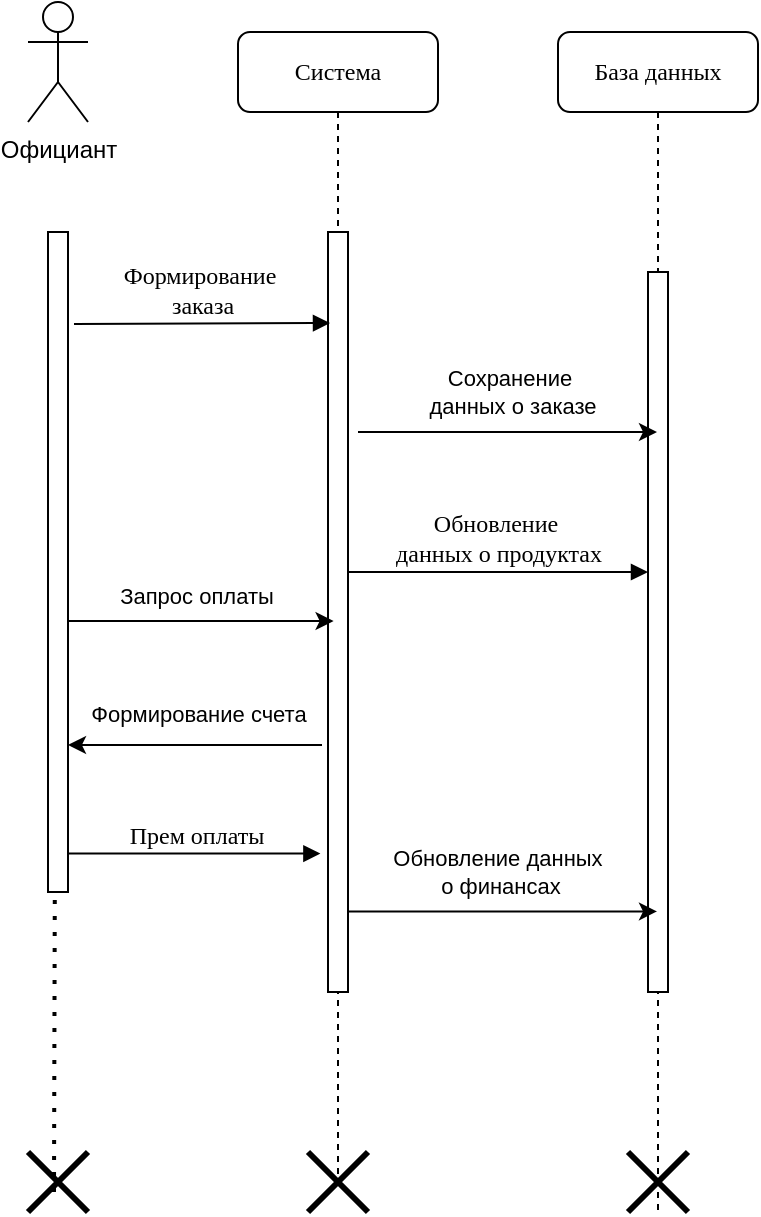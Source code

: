 <mxfile version="24.2.1" type="device">
  <diagram name="Page-1" id="LU5QFfPCGK9HNEb-Qwck">
    <mxGraphModel dx="1002" dy="575" grid="1" gridSize="10" guides="1" tooltips="1" connect="1" arrows="1" fold="1" page="1" pageScale="1" pageWidth="1169" pageHeight="827" math="0" shadow="0">
      <root>
        <mxCell id="0" />
        <mxCell id="1" parent="0" />
        <mxCell id="VD8pme_Q9JlrGHE6PbsU-2" value="Система" style="shape=umlLifeline;perimeter=lifelinePerimeter;whiteSpace=wrap;html=1;container=1;collapsible=0;recursiveResize=0;outlineConnect=0;rounded=1;shadow=0;comic=0;labelBackgroundColor=none;strokeWidth=1;fontFamily=Verdana;fontSize=12;align=center;" vertex="1" parent="1">
          <mxGeometry x="240" y="80" width="100" height="580" as="geometry" />
        </mxCell>
        <mxCell id="VD8pme_Q9JlrGHE6PbsU-3" value="" style="html=1;points=[];perimeter=orthogonalPerimeter;rounded=0;shadow=0;comic=0;labelBackgroundColor=none;strokeWidth=1;fontFamily=Verdana;fontSize=12;align=center;" vertex="1" parent="VD8pme_Q9JlrGHE6PbsU-2">
          <mxGeometry x="45" y="100" width="10" height="380" as="geometry" />
        </mxCell>
        <mxCell id="VD8pme_Q9JlrGHE6PbsU-4" value="База данных" style="shape=umlLifeline;perimeter=lifelinePerimeter;whiteSpace=wrap;html=1;container=1;collapsible=0;recursiveResize=0;outlineConnect=0;rounded=1;shadow=0;comic=0;labelBackgroundColor=none;strokeWidth=1;fontFamily=Verdana;fontSize=12;align=center;" vertex="1" parent="1">
          <mxGeometry x="400" y="80" width="100" height="590" as="geometry" />
        </mxCell>
        <mxCell id="VD8pme_Q9JlrGHE6PbsU-5" value="" style="html=1;points=[];perimeter=orthogonalPerimeter;rounded=0;shadow=0;comic=0;labelBackgroundColor=none;strokeWidth=1;fontFamily=Verdana;fontSize=12;align=center;" vertex="1" parent="VD8pme_Q9JlrGHE6PbsU-4">
          <mxGeometry x="45" y="120" width="10" height="360" as="geometry" />
        </mxCell>
        <mxCell id="VD8pme_Q9JlrGHE6PbsU-6" value="" style="shape=umlDestroy;whiteSpace=wrap;html=1;strokeWidth=3;targetShapes=umlLifeline;" vertex="1" parent="VD8pme_Q9JlrGHE6PbsU-4">
          <mxGeometry x="35" y="560" width="30" height="30" as="geometry" />
        </mxCell>
        <mxCell id="VD8pme_Q9JlrGHE6PbsU-7" value="Формирование&amp;nbsp;&lt;div&gt;заказа&lt;/div&gt;" style="html=1;verticalAlign=bottom;endArrow=block;labelBackgroundColor=none;fontFamily=Verdana;fontSize=12;edgeStyle=elbowEdgeStyle;elbow=vertical;exitX=0.26;exitY=0.082;exitDx=0;exitDy=0;exitPerimeter=0;" edge="1" parent="1">
          <mxGeometry relative="1" as="geometry">
            <mxPoint x="158" y="226" as="sourcePoint" />
            <mxPoint x="286" y="225" as="targetPoint" />
          </mxGeometry>
        </mxCell>
        <mxCell id="VD8pme_Q9JlrGHE6PbsU-8" value="Обновление&amp;nbsp;&lt;div&gt;данных о продуктах&lt;/div&gt;" style="html=1;verticalAlign=bottom;endArrow=block;entryX=0;entryY=0;labelBackgroundColor=none;fontFamily=Verdana;fontSize=12;edgeStyle=elbowEdgeStyle;elbow=vertical;" edge="1" parent="1">
          <mxGeometry relative="1" as="geometry">
            <mxPoint x="295" y="350" as="sourcePoint" />
            <mxPoint x="445" y="350.0" as="targetPoint" />
          </mxGeometry>
        </mxCell>
        <mxCell id="VD8pme_Q9JlrGHE6PbsU-9" value="Официант" style="shape=umlActor;verticalLabelPosition=bottom;verticalAlign=top;html=1;outlineConnect=0;" vertex="1" parent="1">
          <mxGeometry x="135" y="65" width="30" height="60" as="geometry" />
        </mxCell>
        <mxCell id="VD8pme_Q9JlrGHE6PbsU-10" value="" style="html=1;points=[];perimeter=orthogonalPerimeter;rounded=0;shadow=0;comic=0;labelBackgroundColor=none;strokeWidth=1;fontFamily=Verdana;fontSize=12;align=center;" vertex="1" parent="1">
          <mxGeometry x="145" y="180" width="10" height="330" as="geometry" />
        </mxCell>
        <mxCell id="VD8pme_Q9JlrGHE6PbsU-11" value="" style="endArrow=classic;html=1;rounded=0;exitX=0.82;exitY=0.272;exitDx=0;exitDy=0;exitPerimeter=0;" edge="1" parent="1" target="VD8pme_Q9JlrGHE6PbsU-4">
          <mxGeometry width="50" height="50" relative="1" as="geometry">
            <mxPoint x="300.0" y="280.0" as="sourcePoint" />
            <mxPoint x="431.8" y="280.0" as="targetPoint" />
            <Array as="points">
              <mxPoint x="320" y="280" />
            </Array>
          </mxGeometry>
        </mxCell>
        <mxCell id="VD8pme_Q9JlrGHE6PbsU-12" value="Сохранение&amp;nbsp;&lt;div&gt;данных о заказе&lt;/div&gt;" style="edgeLabel;html=1;align=center;verticalAlign=middle;resizable=0;points=[];" vertex="1" connectable="0" parent="VD8pme_Q9JlrGHE6PbsU-11">
          <mxGeometry x="0.105" y="-2" relative="1" as="geometry">
            <mxPoint x="-6" y="-22" as="offset" />
          </mxGeometry>
        </mxCell>
        <mxCell id="VD8pme_Q9JlrGHE6PbsU-13" value="" style="endArrow=none;dashed=1;html=1;dashPattern=1 3;strokeWidth=2;rounded=0;entryX=0.34;entryY=1.001;entryDx=0;entryDy=0;entryPerimeter=0;" edge="1" parent="1" target="VD8pme_Q9JlrGHE6PbsU-10">
          <mxGeometry width="50" height="50" relative="1" as="geometry">
            <mxPoint x="148" y="660" as="sourcePoint" />
            <mxPoint x="220" y="600" as="targetPoint" />
          </mxGeometry>
        </mxCell>
        <mxCell id="VD8pme_Q9JlrGHE6PbsU-14" value="" style="shape=umlDestroy;whiteSpace=wrap;html=1;strokeWidth=3;targetShapes=umlLifeline;" vertex="1" parent="1">
          <mxGeometry x="135" y="640" width="30" height="30" as="geometry" />
        </mxCell>
        <mxCell id="VD8pme_Q9JlrGHE6PbsU-15" value="" style="shape=umlDestroy;whiteSpace=wrap;html=1;strokeWidth=3;targetShapes=umlLifeline;" vertex="1" parent="1">
          <mxGeometry x="275" y="640" width="30" height="30" as="geometry" />
        </mxCell>
        <mxCell id="VD8pme_Q9JlrGHE6PbsU-19" value="" style="endArrow=classic;html=1;rounded=0;entryX=1.08;entryY=0.675;entryDx=0;entryDy=0;entryPerimeter=0;exitX=-0.3;exitY=0.675;exitDx=0;exitDy=0;exitPerimeter=0;" edge="1" parent="1" source="VD8pme_Q9JlrGHE6PbsU-3">
          <mxGeometry width="50" height="50" relative="1" as="geometry">
            <mxPoint x="304.2" y="436.5" as="sourcePoint" />
            <mxPoint x="155.0" y="436.5" as="targetPoint" />
          </mxGeometry>
        </mxCell>
        <mxCell id="VD8pme_Q9JlrGHE6PbsU-20" value="Формирование счета" style="edgeLabel;html=1;align=center;verticalAlign=middle;resizable=0;points=[];" vertex="1" connectable="0" parent="VD8pme_Q9JlrGHE6PbsU-19">
          <mxGeometry x="0.129" y="-4" relative="1" as="geometry">
            <mxPoint x="9" y="-12" as="offset" />
          </mxGeometry>
        </mxCell>
        <mxCell id="VD8pme_Q9JlrGHE6PbsU-21" value="" style="endArrow=classic;html=1;rounded=0;entryX=0.28;entryY=0.771;entryDx=0;entryDy=0;entryPerimeter=0;" edge="1" parent="1">
          <mxGeometry width="50" height="50" relative="1" as="geometry">
            <mxPoint x="155" y="374.5" as="sourcePoint" />
            <mxPoint x="287.8" y="374.5" as="targetPoint" />
          </mxGeometry>
        </mxCell>
        <mxCell id="VD8pme_Q9JlrGHE6PbsU-28" value="&lt;div&gt;Запрос оплаты&lt;/div&gt;" style="edgeLabel;html=1;align=center;verticalAlign=middle;resizable=0;points=[];" vertex="1" connectable="0" parent="VD8pme_Q9JlrGHE6PbsU-21">
          <mxGeometry x="-0.039" y="2" relative="1" as="geometry">
            <mxPoint y="-11" as="offset" />
          </mxGeometry>
        </mxCell>
        <mxCell id="VD8pme_Q9JlrGHE6PbsU-25" value="Прем оплаты" style="html=1;verticalAlign=bottom;endArrow=block;labelBackgroundColor=none;fontFamily=Verdana;fontSize=12;edgeStyle=elbowEdgeStyle;elbow=vertical;exitX=0.12;exitY=0.919;exitDx=0;exitDy=0;exitPerimeter=0;entryX=0.12;entryY=0.919;entryDx=0;entryDy=0;entryPerimeter=0;" edge="1" parent="1">
          <mxGeometry relative="1" as="geometry">
            <mxPoint x="155" y="490.78" as="sourcePoint" />
            <mxPoint x="281.2" y="490" as="targetPoint" />
            <Array as="points">
              <mxPoint x="215" y="490.78" />
            </Array>
          </mxGeometry>
        </mxCell>
        <mxCell id="VD8pme_Q9JlrGHE6PbsU-23" value="" style="endArrow=classic;html=1;rounded=0;exitX=1;exitY=0.894;exitDx=0;exitDy=0;exitPerimeter=0;" edge="1" parent="1" source="VD8pme_Q9JlrGHE6PbsU-3" target="VD8pme_Q9JlrGHE6PbsU-4">
          <mxGeometry width="50" height="50" relative="1" as="geometry">
            <mxPoint x="300" y="520" as="sourcePoint" />
            <mxPoint x="449" y="520" as="targetPoint" />
          </mxGeometry>
        </mxCell>
        <mxCell id="VD8pme_Q9JlrGHE6PbsU-24" value="Обновление данных&amp;nbsp;&lt;div&gt;о финансах&lt;/div&gt;" style="edgeLabel;html=1;align=center;verticalAlign=middle;resizable=0;points=[];" vertex="1" connectable="0" parent="VD8pme_Q9JlrGHE6PbsU-23">
          <mxGeometry x="0.129" y="-4" relative="1" as="geometry">
            <mxPoint x="-11" y="-24" as="offset" />
          </mxGeometry>
        </mxCell>
      </root>
    </mxGraphModel>
  </diagram>
</mxfile>
